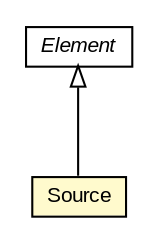 #!/usr/local/bin/dot
#
# Class diagram 
# Generated by UMLGraph version R5_6-24-gf6e263 (http://www.umlgraph.org/)
#

digraph G {
	edge [fontname="arial",fontsize=10,labelfontname="arial",labelfontsize=10];
	node [fontname="arial",fontsize=10,shape=plaintext];
	nodesep=0.25;
	ranksep=0.5;
	// edu.arizona.biosemantics.semanticmarkup.markupelement.description.model.Source
	c128432 [label=<<table title="edu.arizona.biosemantics.semanticmarkup.markupelement.description.model.Source" border="0" cellborder="1" cellspacing="0" cellpadding="2" port="p" bgcolor="lemonChiffon" href="./Source.html">
		<tr><td><table border="0" cellspacing="0" cellpadding="1">
<tr><td align="center" balign="center"> Source </td></tr>
		</table></td></tr>
		</table>>, URL="./Source.html", fontname="arial", fontcolor="black", fontsize=10.0];
	// edu.arizona.biosemantics.semanticmarkup.model.Element
	c128556 [label=<<table title="edu.arizona.biosemantics.semanticmarkup.model.Element" border="0" cellborder="1" cellspacing="0" cellpadding="2" port="p" href="../../../model/Element.html">
		<tr><td><table border="0" cellspacing="0" cellpadding="1">
<tr><td align="center" balign="center"><font face="arial italic"> Element </font></td></tr>
		</table></td></tr>
		</table>>, URL="../../../model/Element.html", fontname="arial", fontcolor="black", fontsize=10.0];
	//edu.arizona.biosemantics.semanticmarkup.markupelement.description.model.Source extends edu.arizona.biosemantics.semanticmarkup.model.Element
	c128556:p -> c128432:p [dir=back,arrowtail=empty];
}

